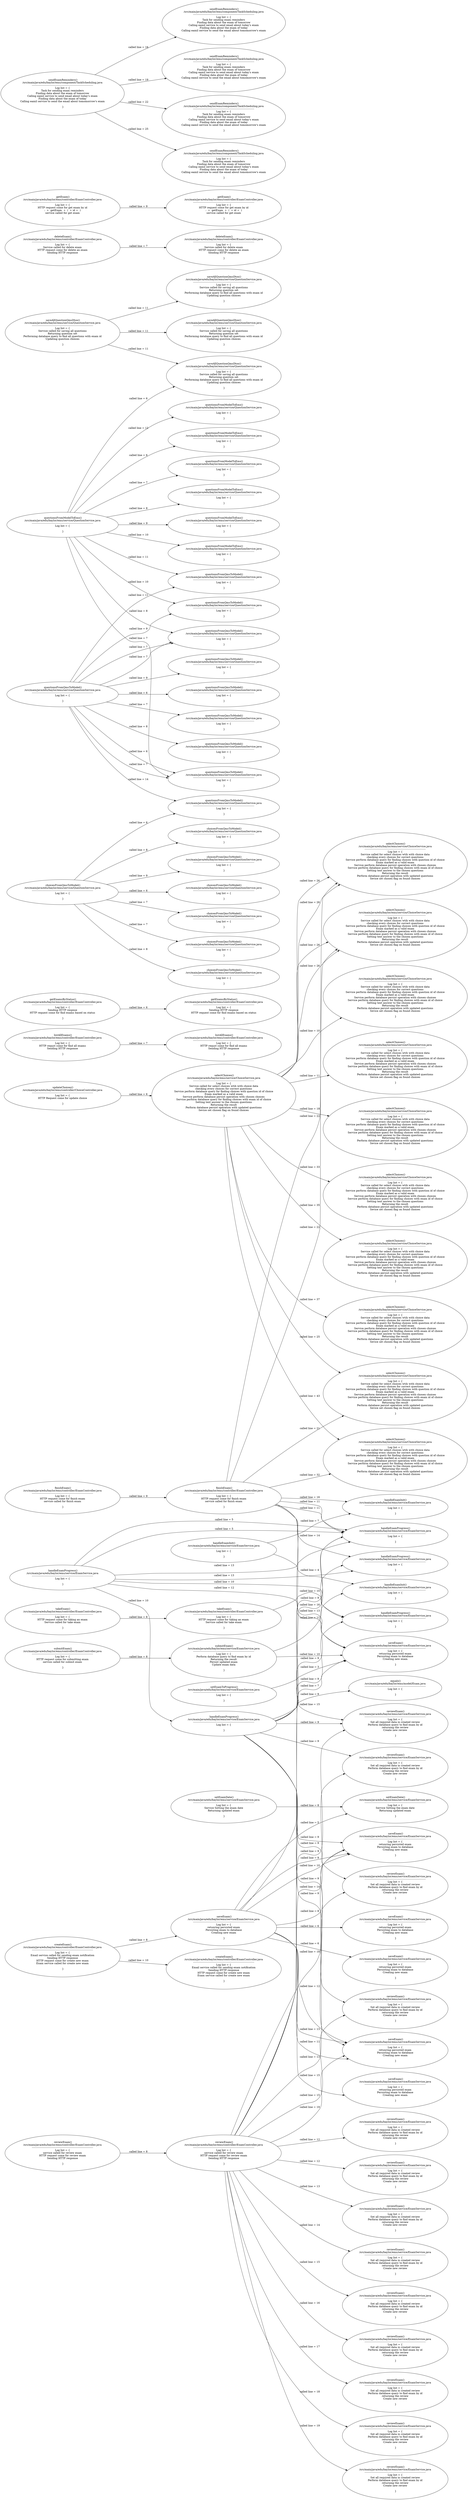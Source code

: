 digraph cil_rad {
rankdir = LR;
node [shape=oval];
  -1522508976 -> -1883702221[label =" called line = 6"];
  -1522508976 [ label = " updateChoices()
/src/main/java/edu/baylor/ems/controller/ChoiceController.java
 ---------------------------------------------------------------------------- 
 Log list = { 
HTTP Request come for update choice

 }" ];
-1883702221 [ label = " updateChoices()
/src/main/java/edu/baylor/ems/controller/ChoiceController.java
 ---------------------------------------------------------------------------- 
 Log list = { 
HTTP Request come for update choice

 }" ];
  -765435269 -> 313458668[label =" called line = 11"];
  -765435269 [ label = " finishExam()
/src/main/java/edu/baylor/ems/service/ExamService.java
 ---------------------------------------------------------------------------- 
 Log list = { 
Returning the result
Perform database query to find exam by id
Performing persist operation on updated exam
Updating the exam as correct
Checking the validity of exam questions
Setting exam status as done
Updating the data of found exam

 }" ];
313458668 [ label = " finishExam()
/src/main/java/edu/baylor/ems/service/ExamService.java
 ---------------------------------------------------------------------------- 
 Log list = { 
Returning the result
Perform database query to find exam by id
Performing persist operation on updated exam
Updating the exam as correct
Checking the validity of exam questions
Setting exam status as done
Updating the data of found exam

 }" ];
  -765435269 -> 313458668[label =" called line = 11"];
  -765435269 [ label = " finishExam()
/src/main/java/edu/baylor/ems/service/ExamService.java
 ---------------------------------------------------------------------------- 
 Log list = { 
Returning the result
Perform database query to find exam by id
Performing persist operation on updated exam
Updating the exam as correct
Checking the validity of exam questions
Setting exam status as done
Updating the data of found exam

 }" ];
313458668 [ label = " finishExam()
/src/main/java/edu/baylor/ems/service/ExamService.java
 ---------------------------------------------------------------------------- 
 Log list = { 
Returning the result
Perform database query to find exam by id
Performing persist operation on updated exam
Updating the exam as correct
Checking the validity of exam questions
Setting exam status as done
Updating the data of found exam

 }" ];
  -765435269 -> 112057022[label =" called line = 13"];
  -765435269 [ label = " finishExam()
/src/main/java/edu/baylor/ems/service/ExamService.java
 ---------------------------------------------------------------------------- 
 Log list = { 
Returning the result
Perform database query to find exam by id
Performing persist operation on updated exam
Updating the exam as correct
Checking the validity of exam questions
Setting exam status as done
Updating the data of found exam

 }" ];
112057022 [ label = " finishExam()
/src/main/java/edu/baylor/ems/service/ExamService.java
 ---------------------------------------------------------------------------- 
 Log list = { 
Returning the result
Perform database query to find exam by id
Performing persist operation on updated exam
Updating the exam as correct
Checking the validity of exam questions
Setting exam status as done
Updating the data of found exam

 }" ];
  -765435269 -> 2024423398[label =" called line = 14"];
  -765435269 [ label = " finishExam()
/src/main/java/edu/baylor/ems/service/ExamService.java
 ---------------------------------------------------------------------------- 
 Log list = { 
Returning the result
Perform database query to find exam by id
Performing persist operation on updated exam
Updating the exam as correct
Checking the validity of exam questions
Setting exam status as done
Updating the data of found exam

 }" ];
2024423398 [ label = " finishExam()
/src/main/java/edu/baylor/ems/service/ExamService.java
 ---------------------------------------------------------------------------- 
 Log list = { 
Returning the result
Perform database query to find exam by id
Performing persist operation on updated exam
Updating the exam as correct
Checking the validity of exam questions
Setting exam status as done
Updating the data of found exam

 }" ];
  -765435269 -> -1266120806[label =" called line = 15"];
  -765435269 [ label = " finishExam()
/src/main/java/edu/baylor/ems/service/ExamService.java
 ---------------------------------------------------------------------------- 
 Log list = { 
Returning the result
Perform database query to find exam by id
Performing persist operation on updated exam
Updating the exam as correct
Checking the validity of exam questions
Setting exam status as done
Updating the data of found exam

 }" ];
-1266120806 [ label = " finishExam()
/src/main/java/edu/baylor/ems/service/ExamService.java
 ---------------------------------------------------------------------------- 
 Log list = { 
Returning the result
Perform database query to find exam by id
Performing persist operation on updated exam
Updating the exam as correct
Checking the validity of exam questions
Setting exam status as done
Updating the data of found exam

 }" ];
  -765435269 -> -1146395165[label =" called line = 16"];
  -765435269 [ label = " finishExam()
/src/main/java/edu/baylor/ems/service/ExamService.java
 ---------------------------------------------------------------------------- 
 Log list = { 
Returning the result
Perform database query to find exam by id
Performing persist operation on updated exam
Updating the exam as correct
Checking the validity of exam questions
Setting exam status as done
Updating the data of found exam

 }" ];
-1146395165 [ label = " finishExam()
/src/main/java/edu/baylor/ems/service/ExamService.java
 ---------------------------------------------------------------------------- 
 Log list = { 
Returning the result
Perform database query to find exam by id
Performing persist operation on updated exam
Updating the exam as correct
Checking the validity of exam questions
Setting exam status as done
Updating the data of found exam

 }" ];
  -765435269 -> -1729524249[label =" called line = 22"];
  -765435269 [ label = " finishExam()
/src/main/java/edu/baylor/ems/service/ExamService.java
 ---------------------------------------------------------------------------- 
 Log list = { 
Returning the result
Perform database query to find exam by id
Performing persist operation on updated exam
Updating the exam as correct
Checking the validity of exam questions
Setting exam status as done
Updating the data of found exam

 }" ];
-1729524249 [ label = " finishExam()
/src/main/java/edu/baylor/ems/service/ExamService.java
 ---------------------------------------------------------------------------- 
 Log list = { 
Returning the result
Perform database query to find exam by id
Performing persist operation on updated exam
Updating the exam as correct
Checking the validity of exam questions
Setting exam status as done
Updating the data of found exam

 }" ];
  -765435269 -> 1543926999[label =" called line = 22"];
  -765435269 [ label = " finishExam()
/src/main/java/edu/baylor/ems/service/ExamService.java
 ---------------------------------------------------------------------------- 
 Log list = { 
Returning the result
Perform database query to find exam by id
Performing persist operation on updated exam
Updating the exam as correct
Checking the validity of exam questions
Setting exam status as done
Updating the data of found exam

 }" ];
1543926999 [ label = " finishExam()
/src/main/java/edu/baylor/ems/service/ExamService.java
 ---------------------------------------------------------------------------- 
 Log list = { 
Returning the result
Perform database query to find exam by id
Performing persist operation on updated exam
Updating the exam as correct
Checking the validity of exam questions
Setting exam status as done
Updating the data of found exam

 }" ];
  -765435269 -> -1648058276[label =" called line = 21"];
  -765435269 [ label = " finishExam()
/src/main/java/edu/baylor/ems/service/ExamService.java
 ---------------------------------------------------------------------------- 
 Log list = { 
Returning the result
Perform database query to find exam by id
Performing persist operation on updated exam
Updating the exam as correct
Checking the validity of exam questions
Setting exam status as done
Updating the data of found exam

 }" ];
-1648058276 [ label = " finishExam()
/src/main/java/edu/baylor/ems/service/ExamService.java
 ---------------------------------------------------------------------------- 
 Log list = { 
Returning the result
Perform database query to find exam by id
Performing persist operation on updated exam
Updating the exam as correct
Checking the validity of exam questions
Setting exam status as done
Updating the data of found exam

 }" ];
  -765435269 -> 39354690[label =" called line = 32"];
  -765435269 [ label = " finishExam()
/src/main/java/edu/baylor/ems/service/ExamService.java
 ---------------------------------------------------------------------------- 
 Log list = { 
Returning the result
Perform database query to find exam by id
Performing persist operation on updated exam
Updating the exam as correct
Checking the validity of exam questions
Setting exam status as done
Updating the data of found exam

 }" ];
39354690 [ label = " finishExam()
/src/main/java/edu/baylor/ems/service/ExamService.java
 ---------------------------------------------------------------------------- 
 Log list = { 
Returning the result
Perform database query to find exam by id
Performing persist operation on updated exam
Updating the exam as correct
Checking the validity of exam questions
Setting exam status as done
Updating the data of found exam

 }" ];
  -1282261070 -> 2059247168[label =" called line = 8"];
  -1282261070 [ label = " submitExam()
/src/main/java/edu/baylor/ems/controller/ExamController.java
 ---------------------------------------------------------------------------- 
 Log list = { 
HTTP request come for submitting exam
service called for submit exam

 }" ];
2059247168 [ label = " submitExam()
/src/main/java/edu/baylor/ems/controller/ExamController.java
 ---------------------------------------------------------------------------- 
 Log list = { 
HTTP request come for submitting exam
service called for submit exam

 }" ];
  -196491157 -> -568223020[label =" called line = 7"];
  -196491157 [ label = " listAllExams()
/src/main/java/edu/baylor/ems/controller/ExamController.java
 ---------------------------------------------------------------------------- 
 Log list = { 
HTTP requst come for find all exams
Sending HTTP response

 }" ];
-568223020 [ label = " listAllExams()
/src/main/java/edu/baylor/ems/controller/ExamController.java
 ---------------------------------------------------------------------------- 
 Log list = { 
HTTP requst come for find all exams
Sending HTTP response

 }" ];
  385086562 -> 238643422[label =" called line = 6"];
  385086562 [ label = " getExamsByStatus()
/src/main/java/edu/baylor/ems/controller/ExamController.java
 ---------------------------------------------------------------------------- 
 Log list = { 
Sending HTTP respnse
HTTP request come for find exams based on status

 }" ];
238643422 [ label = " getExamsByStatus()
/src/main/java/edu/baylor/ems/controller/ExamController.java
 ---------------------------------------------------------------------------- 
 Log list = { 
Sending HTTP respnse
HTTP request come for find exams based on status

 }" ];
  -548907548 -> 112057022[label =" called line = 3"];
  -548907548 [ label = " setExamToProgress()
/src/main/java/edu/baylor/ems/service/ExamService.java
 ---------------------------------------------------------------------------- 
 Log list = { 

 }" ];
112057022 [ label = " setExamToProgress()
/src/main/java/edu/baylor/ems/service/ExamService.java
 ---------------------------------------------------------------------------- 
 Log list = { 

 }" ];
  -757071274 -> -375616858[label =" called line = 6"];
  -757071274 [ label = " choicesFromQmsToModel()
/src/main/java/edu/baylor/ems/service/QuestionService.java
 ---------------------------------------------------------------------------- 
 Log list = { 

 }" ];
-375616858 [ label = " choicesFromQmsToModel()
/src/main/java/edu/baylor/ems/service/QuestionService.java
 ---------------------------------------------------------------------------- 
 Log list = { 

 }" ];
  -757071274 -> 154145509[label =" called line = 6"];
  -757071274 [ label = " choicesFromQmsToModel()
/src/main/java/edu/baylor/ems/service/QuestionService.java
 ---------------------------------------------------------------------------- 
 Log list = { 

 }" ];
154145509 [ label = " choicesFromQmsToModel()
/src/main/java/edu/baylor/ems/service/QuestionService.java
 ---------------------------------------------------------------------------- 
 Log list = { 

 }" ];
  -757071274 -> -173492811[label =" called line = 7"];
  -757071274 [ label = " choicesFromQmsToModel()
/src/main/java/edu/baylor/ems/service/QuestionService.java
 ---------------------------------------------------------------------------- 
 Log list = { 

 }" ];
-173492811 [ label = " choicesFromQmsToModel()
/src/main/java/edu/baylor/ems/service/QuestionService.java
 ---------------------------------------------------------------------------- 
 Log list = { 

 }" ];
  -757071274 -> -777866300[label =" called line = 7"];
  -757071274 [ label = " choicesFromQmsToModel()
/src/main/java/edu/baylor/ems/service/QuestionService.java
 ---------------------------------------------------------------------------- 
 Log list = { 

 }" ];
-777866300 [ label = " choicesFromQmsToModel()
/src/main/java/edu/baylor/ems/service/QuestionService.java
 ---------------------------------------------------------------------------- 
 Log list = { 

 }" ];
  -757071274 -> -380570899[label =" called line = 8"];
  -757071274 [ label = " choicesFromQmsToModel()
/src/main/java/edu/baylor/ems/service/QuestionService.java
 ---------------------------------------------------------------------------- 
 Log list = { 

 }" ];
-380570899 [ label = " choicesFromQmsToModel()
/src/main/java/edu/baylor/ems/service/QuestionService.java
 ---------------------------------------------------------------------------- 
 Log list = { 

 }" ];
  -757071274 -> 1914921900[label =" called line = 8"];
  -757071274 [ label = " choicesFromQmsToModel()
/src/main/java/edu/baylor/ems/service/QuestionService.java
 ---------------------------------------------------------------------------- 
 Log list = { 

 }" ];
1914921900 [ label = " choicesFromQmsToModel()
/src/main/java/edu/baylor/ems/service/QuestionService.java
 ---------------------------------------------------------------------------- 
 Log list = { 

 }" ];
  -757071274 -> 1085585648[label =" called line = 9"];
  -757071274 [ label = " choicesFromQmsToModel()
/src/main/java/edu/baylor/ems/service/QuestionService.java
 ---------------------------------------------------------------------------- 
 Log list = { 

 }" ];
1085585648 [ label = " choicesFromQmsToModel()
/src/main/java/edu/baylor/ems/service/QuestionService.java
 ---------------------------------------------------------------------------- 
 Log list = { 

 }" ];
  935906053 -> -17553005[label =" called line = 7"];
  935906053 [ label = " deleteExam()
/src/main/java/edu/baylor/ems/controller/ExamController.java
 ---------------------------------------------------------------------------- 
 Log list = { 
Service called for delete exam
HTTP request come for delete an exam
Sending HTTP response

 }" ];
-17553005 [ label = " deleteExam()
/src/main/java/edu/baylor/ems/controller/ExamController.java
 ---------------------------------------------------------------------------- 
 Log list = { 
Service called for delete exam
HTTP request come for delete an exam
Sending HTTP response

 }" ];
  1207751983 -> 200636849[label =" called line = 10"];
  1207751983 [ label = " takeExam()
/src/main/java/edu/baylor/ems/service/ExamService.java
 ---------------------------------------------------------------------------- 
 Log list = { 
Updating exam status
Perform database query to find exam by id
Checking exam validity
Returning the result

 }" ];
200636849 [ label = " takeExam()
/src/main/java/edu/baylor/ems/service/ExamService.java
 ---------------------------------------------------------------------------- 
 Log list = { 
Updating exam status
Perform database query to find exam by id
Checking exam validity
Returning the result

 }" ];
  188023789 -> -765435269[label =" called line = 9"];
  188023789 [ label = " finishExam()
/src/main/java/edu/baylor/ems/controller/ExamController.java
 ---------------------------------------------------------------------------- 
 Log list = { 
HTTP request come for finish exam
service called for finish exam

 }" ];
-765435269 [ label = " finishExam()
/src/main/java/edu/baylor/ems/controller/ExamController.java
 ---------------------------------------------------------------------------- 
 Log list = { 
HTTP request come for finish exam
service called for finish exam

 }" ];
  -616700480 -> -497523391[label =" called line = 6"];
  -616700480 [ label = " questionsFromModelToEms()
/src/main/java/edu/baylor/ems/service/QuestionService.java
 ---------------------------------------------------------------------------- 
 Log list = { 

 }" ];
-497523391 [ label = " questionsFromModelToEms()
/src/main/java/edu/baylor/ems/service/QuestionService.java
 ---------------------------------------------------------------------------- 
 Log list = { 

 }" ];
  -616700480 -> -1188653246[label =" called line = 6"];
  -616700480 [ label = " questionsFromModelToEms()
/src/main/java/edu/baylor/ems/service/QuestionService.java
 ---------------------------------------------------------------------------- 
 Log list = { 

 }" ];
-1188653246 [ label = " questionsFromModelToEms()
/src/main/java/edu/baylor/ems/service/QuestionService.java
 ---------------------------------------------------------------------------- 
 Log list = { 

 }" ];
  -616700480 -> -1568632120[label =" called line = 7"];
  -616700480 [ label = " questionsFromModelToEms()
/src/main/java/edu/baylor/ems/service/QuestionService.java
 ---------------------------------------------------------------------------- 
 Log list = { 

 }" ];
-1568632120 [ label = " questionsFromModelToEms()
/src/main/java/edu/baylor/ems/service/QuestionService.java
 ---------------------------------------------------------------------------- 
 Log list = { 

 }" ];
  -616700480 -> -24492855[label =" called line = 7"];
  -616700480 [ label = " questionsFromModelToEms()
/src/main/java/edu/baylor/ems/service/QuestionService.java
 ---------------------------------------------------------------------------- 
 Log list = { 

 }" ];
-24492855 [ label = " questionsFromModelToEms()
/src/main/java/edu/baylor/ems/service/QuestionService.java
 ---------------------------------------------------------------------------- 
 Log list = { 

 }" ];
  -616700480 -> -1540022189[label =" called line = 8"];
  -616700480 [ label = " questionsFromModelToEms()
/src/main/java/edu/baylor/ems/service/QuestionService.java
 ---------------------------------------------------------------------------- 
 Log list = { 

 }" ];
-1540022189 [ label = " questionsFromModelToEms()
/src/main/java/edu/baylor/ems/service/QuestionService.java
 ---------------------------------------------------------------------------- 
 Log list = { 

 }" ];
  -616700480 -> 4117076[label =" called line = 8"];
  -616700480 [ label = " questionsFromModelToEms()
/src/main/java/edu/baylor/ems/service/QuestionService.java
 ---------------------------------------------------------------------------- 
 Log list = { 

 }" ];
4117076 [ label = " questionsFromModelToEms()
/src/main/java/edu/baylor/ems/service/QuestionService.java
 ---------------------------------------------------------------------------- 
 Log list = { 

 }" ];
  -616700480 -> 2030617975[label =" called line = 9"];
  -616700480 [ label = " questionsFromModelToEms()
/src/main/java/edu/baylor/ems/service/QuestionService.java
 ---------------------------------------------------------------------------- 
 Log list = { 

 }" ];
2030617975 [ label = " questionsFromModelToEms()
/src/main/java/edu/baylor/ems/service/QuestionService.java
 ---------------------------------------------------------------------------- 
 Log list = { 

 }" ];
  -616700480 -> -978108186[label =" called line = 10"];
  -616700480 [ label = " questionsFromModelToEms()
/src/main/java/edu/baylor/ems/service/QuestionService.java
 ---------------------------------------------------------------------------- 
 Log list = { 

 }" ];
-978108186 [ label = " questionsFromModelToEms()
/src/main/java/edu/baylor/ems/service/QuestionService.java
 ---------------------------------------------------------------------------- 
 Log list = { 

 }" ];
  -616700480 -> -1645546777[label =" called line = 10"];
  -616700480 [ label = " questionsFromModelToEms()
/src/main/java/edu/baylor/ems/service/QuestionService.java
 ---------------------------------------------------------------------------- 
 Log list = { 

 }" ];
-1645546777 [ label = " questionsFromModelToEms()
/src/main/java/edu/baylor/ems/service/QuestionService.java
 ---------------------------------------------------------------------------- 
 Log list = { 

 }" ];
  -616700480 -> 2017361934[label =" called line = 11"];
  -616700480 [ label = " questionsFromModelToEms()
/src/main/java/edu/baylor/ems/service/QuestionService.java
 ---------------------------------------------------------------------------- 
 Log list = { 

 }" ];
2017361934 [ label = " questionsFromModelToEms()
/src/main/java/edu/baylor/ems/service/QuestionService.java
 ---------------------------------------------------------------------------- 
 Log list = { 

 }" ];
  -616700480 -> 75468303[label =" called line = 12"];
  -616700480 [ label = " questionsFromModelToEms()
/src/main/java/edu/baylor/ems/service/QuestionService.java
 ---------------------------------------------------------------------------- 
 Log list = { 

 }" ];
75468303 [ label = " questionsFromModelToEms()
/src/main/java/edu/baylor/ems/service/QuestionService.java
 ---------------------------------------------------------------------------- 
 Log list = { 

 }" ];
  2059247168 -> 112057022[label =" called line = 10"];
  2059247168 [ label = " submitExam()
/src/main/java/edu/baylor/ems/service/ExamService.java
 ---------------------------------------------------------------------------- 
 Log list = { 
Perform database query to find exam by id
Returning the result
Persist updated exam
Update exam data

 }" ];
112057022 [ label = " submitExam()
/src/main/java/edu/baylor/ems/service/ExamService.java
 ---------------------------------------------------------------------------- 
 Log list = { 
Perform database query to find exam by id
Returning the result
Persist updated exam
Update exam data

 }" ];
  2059247168 -> 2024423398[label =" called line = 11"];
  2059247168 [ label = " submitExam()
/src/main/java/edu/baylor/ems/service/ExamService.java
 ---------------------------------------------------------------------------- 
 Log list = { 
Perform database query to find exam by id
Returning the result
Persist updated exam
Update exam data

 }" ];
2024423398 [ label = " submitExam()
/src/main/java/edu/baylor/ems/service/ExamService.java
 ---------------------------------------------------------------------------- 
 Log list = { 
Perform database query to find exam by id
Returning the result
Persist updated exam
Update exam data

 }" ];
  -1969497703 -> -1266120806[label =" called line = 9"];
  -1969497703 [ label = " equals()
/src/main/java/edu/baylor/ems/model/Exam.java
 ---------------------------------------------------------------------------- 
 Log list = { 

 }" ];
-1266120806 [ label = " equals()
/src/main/java/edu/baylor/ems/model/Exam.java
 ---------------------------------------------------------------------------- 
 Log list = { 

 }" ];
  -1969497703 -> 1384296163[label =" called line = 9"];
  -1969497703 [ label = " equals()
/src/main/java/edu/baylor/ems/model/Exam.java
 ---------------------------------------------------------------------------- 
 Log list = { 

 }" ];
1384296163 [ label = " equals()
/src/main/java/edu/baylor/ems/model/Exam.java
 ---------------------------------------------------------------------------- 
 Log list = { 

 }" ];
  -1969497703 -> -419330376[label =" called line = 9"];
  -1969497703 [ label = " equals()
/src/main/java/edu/baylor/ems/model/Exam.java
 ---------------------------------------------------------------------------- 
 Log list = { 

 }" ];
-419330376 [ label = " equals()
/src/main/java/edu/baylor/ems/model/Exam.java
 ---------------------------------------------------------------------------- 
 Log list = { 

 }" ];
  -1969497703 -> -359405228[label =" called line = 9"];
  -1969497703 [ label = " equals()
/src/main/java/edu/baylor/ems/model/Exam.java
 ---------------------------------------------------------------------------- 
 Log list = { 

 }" ];
-359405228 [ label = " equals()
/src/main/java/edu/baylor/ems/model/Exam.java
 ---------------------------------------------------------------------------- 
 Log list = { 

 }" ];
  -1969497703 -> 313458668[label =" called line = 9"];
  -1969497703 [ label = " equals()
/src/main/java/edu/baylor/ems/model/Exam.java
 ---------------------------------------------------------------------------- 
 Log list = { 

 }" ];
313458668 [ label = " equals()
/src/main/java/edu/baylor/ems/model/Exam.java
 ---------------------------------------------------------------------------- 
 Log list = { 

 }" ];
  -1969497703 -> 200636849[label =" called line = 9"];
  -1969497703 [ label = " equals()
/src/main/java/edu/baylor/ems/model/Exam.java
 ---------------------------------------------------------------------------- 
 Log list = { 

 }" ];
200636849 [ label = " equals()
/src/main/java/edu/baylor/ems/model/Exam.java
 ---------------------------------------------------------------------------- 
 Log list = { 

 }" ];
  -1969497703 -> -1509637939[label =" called line = 9"];
  -1969497703 [ label = " equals()
/src/main/java/edu/baylor/ems/model/Exam.java
 ---------------------------------------------------------------------------- 
 Log list = { 

 }" ];
-1509637939 [ label = " equals()
/src/main/java/edu/baylor/ems/model/Exam.java
 ---------------------------------------------------------------------------- 
 Log list = { 

 }" ];
  -1969497703 -> -585282706[label =" called line = 9"];
  -1969497703 [ label = " equals()
/src/main/java/edu/baylor/ems/model/Exam.java
 ---------------------------------------------------------------------------- 
 Log list = { 

 }" ];
-585282706 [ label = " equals()
/src/main/java/edu/baylor/ems/model/Exam.java
 ---------------------------------------------------------------------------- 
 Log list = { 

 }" ];
  -1969497703 -> -79549514[label =" called line = 9"];
  -1969497703 [ label = " equals()
/src/main/java/edu/baylor/ems/model/Exam.java
 ---------------------------------------------------------------------------- 
 Log list = { 

 }" ];
-79549514 [ label = " equals()
/src/main/java/edu/baylor/ems/model/Exam.java
 ---------------------------------------------------------------------------- 
 Log list = { 

 }" ];
  -1969497703 -> 585805063[label =" called line = 9"];
  -1969497703 [ label = " equals()
/src/main/java/edu/baylor/ems/model/Exam.java
 ---------------------------------------------------------------------------- 
 Log list = { 

 }" ];
585805063 [ label = " equals()
/src/main/java/edu/baylor/ems/model/Exam.java
 ---------------------------------------------------------------------------- 
 Log list = { 

 }" ];
  -1590415810 -> -1950487596[label =" called line = 9"];
  -1590415810 [ label = " getExam()
/src/main/java/edu/baylor/ems/controller/ExamController.java
 ---------------------------------------------------------------------------- 
 Log list = { 
HTTP request come for get exam by id
:  +  getExam  +  (  + id +  )
service called for get exam

 }" ];
-1950487596 [ label = " getExam()
/src/main/java/edu/baylor/ems/controller/ExamController.java
 ---------------------------------------------------------------------------- 
 Log list = { 
HTTP request come for get exam by id
:  +  getExam  +  (  + id +  )
service called for get exam

 }" ];
  -392567424 -> -1266120806[label =" called line = 9"];
  -392567424 [ label = " reviewExam()
/src/main/java/edu/baylor/ems/service/ExamService.java
 ---------------------------------------------------------------------------- 
 Log list = { 
Set all required data in created review
Perform database query to find exam by id
returning the review
Create new review

 }" ];
-1266120806 [ label = " reviewExam()
/src/main/java/edu/baylor/ems/service/ExamService.java
 ---------------------------------------------------------------------------- 
 Log list = { 
Set all required data in created review
Perform database query to find exam by id
returning the review
Create new review

 }" ];
  -392567424 -> -1650194236[label =" called line = 12"];
  -392567424 [ label = " reviewExam()
/src/main/java/edu/baylor/ems/service/ExamService.java
 ---------------------------------------------------------------------------- 
 Log list = { 
Set all required data in created review
Perform database query to find exam by id
returning the review
Create new review

 }" ];
-1650194236 [ label = " reviewExam()
/src/main/java/edu/baylor/ems/service/ExamService.java
 ---------------------------------------------------------------------------- 
 Log list = { 
Set all required data in created review
Perform database query to find exam by id
returning the review
Create new review

 }" ];
  -392567424 -> -1709072092[label =" called line = 12"];
  -392567424 [ label = " reviewExam()
/src/main/java/edu/baylor/ems/service/ExamService.java
 ---------------------------------------------------------------------------- 
 Log list = { 
Set all required data in created review
Perform database query to find exam by id
returning the review
Create new review

 }" ];
-1709072092 [ label = " reviewExam()
/src/main/java/edu/baylor/ems/service/ExamService.java
 ---------------------------------------------------------------------------- 
 Log list = { 
Set all required data in created review
Perform database query to find exam by id
returning the review
Create new review

 }" ];
  -392567424 -> 1384296163[label =" called line = 13"];
  -392567424 [ label = " reviewExam()
/src/main/java/edu/baylor/ems/service/ExamService.java
 ---------------------------------------------------------------------------- 
 Log list = { 
Set all required data in created review
Perform database query to find exam by id
returning the review
Create new review

 }" ];
1384296163 [ label = " reviewExam()
/src/main/java/edu/baylor/ems/service/ExamService.java
 ---------------------------------------------------------------------------- 
 Log list = { 
Set all required data in created review
Perform database query to find exam by id
returning the review
Create new review

 }" ];
  -392567424 -> -236363867[label =" called line = 13"];
  -392567424 [ label = " reviewExam()
/src/main/java/edu/baylor/ems/service/ExamService.java
 ---------------------------------------------------------------------------- 
 Log list = { 
Set all required data in created review
Perform database query to find exam by id
returning the review
Create new review

 }" ];
-236363867 [ label = " reviewExam()
/src/main/java/edu/baylor/ems/service/ExamService.java
 ---------------------------------------------------------------------------- 
 Log list = { 
Set all required data in created review
Perform database query to find exam by id
returning the review
Create new review

 }" ];
  -392567424 -> -1509637939[label =" called line = 14"];
  -392567424 [ label = " reviewExam()
/src/main/java/edu/baylor/ems/service/ExamService.java
 ---------------------------------------------------------------------------- 
 Log list = { 
Set all required data in created review
Perform database query to find exam by id
returning the review
Create new review

 }" ];
-1509637939 [ label = " reviewExam()
/src/main/java/edu/baylor/ems/service/ExamService.java
 ---------------------------------------------------------------------------- 
 Log list = { 
Set all required data in created review
Perform database query to find exam by id
returning the review
Create new review

 }" ];
  -392567424 -> 1486124013[label =" called line = 14"];
  -392567424 [ label = " reviewExam()
/src/main/java/edu/baylor/ems/service/ExamService.java
 ---------------------------------------------------------------------------- 
 Log list = { 
Set all required data in created review
Perform database query to find exam by id
returning the review
Create new review

 }" ];
1486124013 [ label = " reviewExam()
/src/main/java/edu/baylor/ems/service/ExamService.java
 ---------------------------------------------------------------------------- 
 Log list = { 
Set all required data in created review
Perform database query to find exam by id
returning the review
Create new review

 }" ];
  -392567424 -> -585282706[label =" called line = 15"];
  -392567424 [ label = " reviewExam()
/src/main/java/edu/baylor/ems/service/ExamService.java
 ---------------------------------------------------------------------------- 
 Log list = { 
Set all required data in created review
Perform database query to find exam by id
returning the review
Create new review

 }" ];
-585282706 [ label = " reviewExam()
/src/main/java/edu/baylor/ems/service/ExamService.java
 ---------------------------------------------------------------------------- 
 Log list = { 
Set all required data in created review
Perform database query to find exam by id
returning the review
Create new review

 }" ];
  -392567424 -> -1366727154[label =" called line = 15"];
  -392567424 [ label = " reviewExam()
/src/main/java/edu/baylor/ems/service/ExamService.java
 ---------------------------------------------------------------------------- 
 Log list = { 
Set all required data in created review
Perform database query to find exam by id
returning the review
Create new review

 }" ];
-1366727154 [ label = " reviewExam()
/src/main/java/edu/baylor/ems/service/ExamService.java
 ---------------------------------------------------------------------------- 
 Log list = { 
Set all required data in created review
Perform database query to find exam by id
returning the review
Create new review

 }" ];
  -392567424 -> 313458668[label =" called line = 16"];
  -392567424 [ label = " reviewExam()
/src/main/java/edu/baylor/ems/service/ExamService.java
 ---------------------------------------------------------------------------- 
 Log list = { 
Set all required data in created review
Perform database query to find exam by id
returning the review
Create new review

 }" ];
313458668 [ label = " reviewExam()
/src/main/java/edu/baylor/ems/service/ExamService.java
 ---------------------------------------------------------------------------- 
 Log list = { 
Set all required data in created review
Perform database query to find exam by id
returning the review
Create new review

 }" ];
  -392567424 -> -1307201362[label =" called line = 16"];
  -392567424 [ label = " reviewExam()
/src/main/java/edu/baylor/ems/service/ExamService.java
 ---------------------------------------------------------------------------- 
 Log list = { 
Set all required data in created review
Perform database query to find exam by id
returning the review
Create new review

 }" ];
-1307201362 [ label = " reviewExam()
/src/main/java/edu/baylor/ems/service/ExamService.java
 ---------------------------------------------------------------------------- 
 Log list = { 
Set all required data in created review
Perform database query to find exam by id
returning the review
Create new review

 }" ];
  -392567424 -> 1734676432[label =" called line = 17"];
  -392567424 [ label = " reviewExam()
/src/main/java/edu/baylor/ems/service/ExamService.java
 ---------------------------------------------------------------------------- 
 Log list = { 
Set all required data in created review
Perform database query to find exam by id
returning the review
Create new review

 }" ];
1734676432 [ label = " reviewExam()
/src/main/java/edu/baylor/ems/service/ExamService.java
 ---------------------------------------------------------------------------- 
 Log list = { 
Set all required data in created review
Perform database query to find exam by id
returning the review
Create new review

 }" ];
  -392567424 -> -79549514[label =" called line = 18"];
  -392567424 [ label = " reviewExam()
/src/main/java/edu/baylor/ems/service/ExamService.java
 ---------------------------------------------------------------------------- 
 Log list = { 
Set all required data in created review
Perform database query to find exam by id
returning the review
Create new review

 }" ];
-79549514 [ label = " reviewExam()
/src/main/java/edu/baylor/ems/service/ExamService.java
 ---------------------------------------------------------------------------- 
 Log list = { 
Set all required data in created review
Perform database query to find exam by id
returning the review
Create new review

 }" ];
  -392567424 -> 846238712[label =" called line = 18"];
  -392567424 [ label = " reviewExam()
/src/main/java/edu/baylor/ems/service/ExamService.java
 ---------------------------------------------------------------------------- 
 Log list = { 
Set all required data in created review
Perform database query to find exam by id
returning the review
Create new review

 }" ];
846238712 [ label = " reviewExam()
/src/main/java/edu/baylor/ems/service/ExamService.java
 ---------------------------------------------------------------------------- 
 Log list = { 
Set all required data in created review
Perform database query to find exam by id
returning the review
Create new review

 }" ];
  -392567424 -> 585805063[label =" called line = 19"];
  -392567424 [ label = " reviewExam()
/src/main/java/edu/baylor/ems/service/ExamService.java
 ---------------------------------------------------------------------------- 
 Log list = { 
Set all required data in created review
Perform database query to find exam by id
returning the review
Create new review

 }" ];
585805063 [ label = " reviewExam()
/src/main/java/edu/baylor/ems/service/ExamService.java
 ---------------------------------------------------------------------------- 
 Log list = { 
Set all required data in created review
Perform database query to find exam by id
returning the review
Create new review

 }" ];
  -392567424 -> -2090323575[label =" called line = 19"];
  -392567424 [ label = " reviewExam()
/src/main/java/edu/baylor/ems/service/ExamService.java
 ---------------------------------------------------------------------------- 
 Log list = { 
Set all required data in created review
Perform database query to find exam by id
returning the review
Create new review

 }" ];
-2090323575 [ label = " reviewExam()
/src/main/java/edu/baylor/ems/service/ExamService.java
 ---------------------------------------------------------------------------- 
 Log list = { 
Set all required data in created review
Perform database query to find exam by id
returning the review
Create new review

 }" ];
  -395032227 -> 313458668[label =" called line = 5"];
  -395032227 [ label = " handleExamProgress()
/src/main/java/edu/baylor/ems/service/ExamService.java
 ---------------------------------------------------------------------------- 
 Log list = { 

 }" ];
313458668 [ label = " handleExamProgress()
/src/main/java/edu/baylor/ems/service/ExamService.java
 ---------------------------------------------------------------------------- 
 Log list = { 

 }" ];
  -395032227 -> 313458668[label =" called line = 5"];
  -395032227 [ label = " handleExamProgress()
/src/main/java/edu/baylor/ems/service/ExamService.java
 ---------------------------------------------------------------------------- 
 Log list = { 

 }" ];
313458668 [ label = " handleExamProgress()
/src/main/java/edu/baylor/ems/service/ExamService.java
 ---------------------------------------------------------------------------- 
 Log list = { 

 }" ];
  -395032227 -> 200636849[label =" called line = 10"];
  -395032227 [ label = " handleExamProgress()
/src/main/java/edu/baylor/ems/service/ExamService.java
 ---------------------------------------------------------------------------- 
 Log list = { 

 }" ];
200636849 [ label = " handleExamProgress()
/src/main/java/edu/baylor/ems/service/ExamService.java
 ---------------------------------------------------------------------------- 
 Log list = { 

 }" ];
  -395032227 -> -1969497703[label =" called line = 10"];
  -395032227 [ label = " handleExamProgress()
/src/main/java/edu/baylor/ems/service/ExamService.java
 ---------------------------------------------------------------------------- 
 Log list = { 

 }" ];
-1969497703 [ label = " handleExamProgress()
/src/main/java/edu/baylor/ems/service/ExamService.java
 ---------------------------------------------------------------------------- 
 Log list = { 

 }" ];
  -395032227 -> 112057022[label =" called line = 12"];
  -395032227 [ label = " handleExamProgress()
/src/main/java/edu/baylor/ems/service/ExamService.java
 ---------------------------------------------------------------------------- 
 Log list = { 

 }" ];
112057022 [ label = " handleExamProgress()
/src/main/java/edu/baylor/ems/service/ExamService.java
 ---------------------------------------------------------------------------- 
 Log list = { 

 }" ];
  -395032227 -> 313458668[label =" called line = 13"];
  -395032227 [ label = " handleExamProgress()
/src/main/java/edu/baylor/ems/service/ExamService.java
 ---------------------------------------------------------------------------- 
 Log list = { 

 }" ];
313458668 [ label = " handleExamProgress()
/src/main/java/edu/baylor/ems/service/ExamService.java
 ---------------------------------------------------------------------------- 
 Log list = { 

 }" ];
  -395032227 -> 2024423398[label =" called line = 13"];
  -395032227 [ label = " handleExamProgress()
/src/main/java/edu/baylor/ems/service/ExamService.java
 ---------------------------------------------------------------------------- 
 Log list = { 

 }" ];
2024423398 [ label = " handleExamProgress()
/src/main/java/edu/baylor/ems/service/ExamService.java
 ---------------------------------------------------------------------------- 
 Log list = { 

 }" ];
  1007627041 -> 1207751983[label =" called line = 8"];
  1007627041 [ label = " takeExam()
/src/main/java/edu/baylor/ems/controller/ExamController.java
 ---------------------------------------------------------------------------- 
 Log list = { 
HTTP request come for taking an exam
Service called for take exam

 }" ];
1207751983 [ label = " takeExam()
/src/main/java/edu/baylor/ems/controller/ExamController.java
 ---------------------------------------------------------------------------- 
 Log list = { 
HTTP request come for taking an exam
Service called for take exam

 }" ];
  -736998083 -> 1668418148[label =" called line = 16"];
  -736998083 [ label = " sendExamReminders()
/src/main/java/edu/baylor/ems/component/TaskScheduling.java
 ---------------------------------------------------------------------------- 
 Log list = { 
Task for sending exam reminders
Finding data about the exam of tomorrow
Calling eamil service to send email about today's exam
Finding data about the exam of today
Calling eamil service to send the email about tomomorrow's exam

 }" ];
1668418148 [ label = " sendExamReminders()
/src/main/java/edu/baylor/ems/component/TaskScheduling.java
 ---------------------------------------------------------------------------- 
 Log list = { 
Task for sending exam reminders
Finding data about the exam of tomorrow
Calling eamil service to send email about today's exam
Finding data about the exam of today
Calling eamil service to send the email about tomomorrow's exam

 }" ];
  -736998083 -> -1758845385[label =" called line = 19"];
  -736998083 [ label = " sendExamReminders()
/src/main/java/edu/baylor/ems/component/TaskScheduling.java
 ---------------------------------------------------------------------------- 
 Log list = { 
Task for sending exam reminders
Finding data about the exam of tomorrow
Calling eamil service to send email about today's exam
Finding data about the exam of today
Calling eamil service to send the email about tomomorrow's exam

 }" ];
-1758845385 [ label = " sendExamReminders()
/src/main/java/edu/baylor/ems/component/TaskScheduling.java
 ---------------------------------------------------------------------------- 
 Log list = { 
Task for sending exam reminders
Finding data about the exam of tomorrow
Calling eamil service to send email about today's exam
Finding data about the exam of today
Calling eamil service to send the email about tomomorrow's exam

 }" ];
  -736998083 -> 1816672885[label =" called line = 22"];
  -736998083 [ label = " sendExamReminders()
/src/main/java/edu/baylor/ems/component/TaskScheduling.java
 ---------------------------------------------------------------------------- 
 Log list = { 
Task for sending exam reminders
Finding data about the exam of tomorrow
Calling eamil service to send email about today's exam
Finding data about the exam of today
Calling eamil service to send the email about tomomorrow's exam

 }" ];
1816672885 [ label = " sendExamReminders()
/src/main/java/edu/baylor/ems/component/TaskScheduling.java
 ---------------------------------------------------------------------------- 
 Log list = { 
Task for sending exam reminders
Finding data about the exam of tomorrow
Calling eamil service to send email about today's exam
Finding data about the exam of today
Calling eamil service to send the email about tomomorrow's exam

 }" ];
  -736998083 -> 62265264[label =" called line = 25"];
  -736998083 [ label = " sendExamReminders()
/src/main/java/edu/baylor/ems/component/TaskScheduling.java
 ---------------------------------------------------------------------------- 
 Log list = { 
Task for sending exam reminders
Finding data about the exam of tomorrow
Calling eamil service to send email about today's exam
Finding data about the exam of today
Calling eamil service to send the email about tomomorrow's exam

 }" ];
62265264 [ label = " sendExamReminders()
/src/main/java/edu/baylor/ems/component/TaskScheduling.java
 ---------------------------------------------------------------------------- 
 Log list = { 
Task for sending exam reminders
Finding data about the exam of tomorrow
Calling eamil service to send email about today's exam
Finding data about the exam of today
Calling eamil service to send the email about tomomorrow's exam

 }" ];
  -1063230058 -> -899657307[label =" called line = 8"];
  -1063230058 [ label = " createExam()
/src/main/java/edu/baylor/ems/controller/ExamController.java
 ---------------------------------------------------------------------------- 
 Log list = { 
Email service called for sending exam notification
Sending HTTP response
HTTP request come for create new exam
Exam service called for create new exam

 }" ];
-899657307 [ label = " createExam()
/src/main/java/edu/baylor/ems/controller/ExamController.java
 ---------------------------------------------------------------------------- 
 Log list = { 
Email service called for sending exam notification
Sending HTTP response
HTTP request come for create new exam
Exam service called for create new exam

 }" ];
  -1063230058 -> -477620057[label =" called line = 10"];
  -1063230058 [ label = " createExam()
/src/main/java/edu/baylor/ems/controller/ExamController.java
 ---------------------------------------------------------------------------- 
 Log list = { 
Email service called for sending exam notification
Sending HTTP response
HTTP request come for create new exam
Exam service called for create new exam

 }" ];
-477620057 [ label = " createExam()
/src/main/java/edu/baylor/ems/controller/ExamController.java
 ---------------------------------------------------------------------------- 
 Log list = { 
Email service called for sending exam notification
Sending HTTP response
HTTP request come for create new exam
Exam service called for create new exam

 }" ];
  -1883702221 -> -1905964072[label =" called line = 10"];
  -1883702221 [ label = " selectChoices()
/src/main/java/edu/baylor/ems/service/ChoiceService.java
 ---------------------------------------------------------------------------- 
 Log list = { 
Service called for select choices wtih with choice data
checking every choices for correct questions
Service perform database query for finding choices with question id of choice
Exam marked as a valid exam
Service perform database persist operation with chosen choices
Service perform database query for finding choices with exam id of choice
Setting text answer to the chosen questions
Returning the result
Perform database persist operation with updated questions
Sevice set chosen flag on found choices

 }" ];
-1905964072 [ label = " selectChoices()
/src/main/java/edu/baylor/ems/service/ChoiceService.java
 ---------------------------------------------------------------------------- 
 Log list = { 
Service called for select choices wtih with choice data
checking every choices for correct questions
Service perform database query for finding choices with question id of choice
Exam marked as a valid exam
Service perform database persist operation with chosen choices
Service perform database query for finding choices with exam id of choice
Setting text answer to the chosen questions
Returning the result
Perform database persist operation with updated questions
Sevice set chosen flag on found choices

 }" ];
  -1883702221 -> 2128814972[label =" called line = 11"];
  -1883702221 [ label = " selectChoices()
/src/main/java/edu/baylor/ems/service/ChoiceService.java
 ---------------------------------------------------------------------------- 
 Log list = { 
Service called for select choices wtih with choice data
checking every choices for correct questions
Service perform database query for finding choices with question id of choice
Exam marked as a valid exam
Service perform database persist operation with chosen choices
Service perform database query for finding choices with exam id of choice
Setting text answer to the chosen questions
Returning the result
Perform database persist operation with updated questions
Sevice set chosen flag on found choices

 }" ];
2128814972 [ label = " selectChoices()
/src/main/java/edu/baylor/ems/service/ChoiceService.java
 ---------------------------------------------------------------------------- 
 Log list = { 
Service called for select choices wtih with choice data
checking every choices for correct questions
Service perform database query for finding choices with question id of choice
Exam marked as a valid exam
Service perform database persist operation with chosen choices
Service perform database query for finding choices with exam id of choice
Setting text answer to the chosen questions
Returning the result
Perform database persist operation with updated questions
Sevice set chosen flag on found choices

 }" ];
  -1883702221 -> -330844197[label =" called line = 18"];
  -1883702221 [ label = " selectChoices()
/src/main/java/edu/baylor/ems/service/ChoiceService.java
 ---------------------------------------------------------------------------- 
 Log list = { 
Service called for select choices wtih with choice data
checking every choices for correct questions
Service perform database query for finding choices with question id of choice
Exam marked as a valid exam
Service perform database persist operation with chosen choices
Service perform database query for finding choices with exam id of choice
Setting text answer to the chosen questions
Returning the result
Perform database persist operation with updated questions
Sevice set chosen flag on found choices

 }" ];
-330844197 [ label = " selectChoices()
/src/main/java/edu/baylor/ems/service/ChoiceService.java
 ---------------------------------------------------------------------------- 
 Log list = { 
Service called for select choices wtih with choice data
checking every choices for correct questions
Service perform database query for finding choices with question id of choice
Exam marked as a valid exam
Service perform database persist operation with chosen choices
Service perform database query for finding choices with exam id of choice
Setting text answer to the chosen questions
Returning the result
Perform database persist operation with updated questions
Sevice set chosen flag on found choices

 }" ];
  -1883702221 -> -1729524249[label =" called line = 26"];
  -1883702221 [ label = " selectChoices()
/src/main/java/edu/baylor/ems/service/ChoiceService.java
 ---------------------------------------------------------------------------- 
 Log list = { 
Service called for select choices wtih with choice data
checking every choices for correct questions
Service perform database query for finding choices with question id of choice
Exam marked as a valid exam
Service perform database persist operation with chosen choices
Service perform database query for finding choices with exam id of choice
Setting text answer to the chosen questions
Returning the result
Perform database persist operation with updated questions
Sevice set chosen flag on found choices

 }" ];
-1729524249 [ label = " selectChoices()
/src/main/java/edu/baylor/ems/service/ChoiceService.java
 ---------------------------------------------------------------------------- 
 Log list = { 
Service called for select choices wtih with choice data
checking every choices for correct questions
Service perform database query for finding choices with question id of choice
Exam marked as a valid exam
Service perform database persist operation with chosen choices
Service perform database query for finding choices with exam id of choice
Setting text answer to the chosen questions
Returning the result
Perform database persist operation with updated questions
Sevice set chosen flag on found choices

 }" ];
  -1883702221 -> 1543926999[label =" called line = 26"];
  -1883702221 [ label = " selectChoices()
/src/main/java/edu/baylor/ems/service/ChoiceService.java
 ---------------------------------------------------------------------------- 
 Log list = { 
Service called for select choices wtih with choice data
checking every choices for correct questions
Service perform database query for finding choices with question id of choice
Exam marked as a valid exam
Service perform database persist operation with chosen choices
Service perform database query for finding choices with exam id of choice
Setting text answer to the chosen questions
Returning the result
Perform database persist operation with updated questions
Sevice set chosen flag on found choices

 }" ];
1543926999 [ label = " selectChoices()
/src/main/java/edu/baylor/ems/service/ChoiceService.java
 ---------------------------------------------------------------------------- 
 Log list = { 
Service called for select choices wtih with choice data
checking every choices for correct questions
Service perform database query for finding choices with question id of choice
Exam marked as a valid exam
Service perform database persist operation with chosen choices
Service perform database query for finding choices with exam id of choice
Setting text answer to the chosen questions
Returning the result
Perform database persist operation with updated questions
Sevice set chosen flag on found choices

 }" ];
  -1883702221 -> -1729524249[label =" called line = 26"];
  -1883702221 [ label = " selectChoices()
/src/main/java/edu/baylor/ems/service/ChoiceService.java
 ---------------------------------------------------------------------------- 
 Log list = { 
Service called for select choices wtih with choice data
checking every choices for correct questions
Service perform database query for finding choices with question id of choice
Exam marked as a valid exam
Service perform database persist operation with chosen choices
Service perform database query for finding choices with exam id of choice
Setting text answer to the chosen questions
Returning the result
Perform database persist operation with updated questions
Sevice set chosen flag on found choices

 }" ];
-1729524249 [ label = " selectChoices()
/src/main/java/edu/baylor/ems/service/ChoiceService.java
 ---------------------------------------------------------------------------- 
 Log list = { 
Service called for select choices wtih with choice data
checking every choices for correct questions
Service perform database query for finding choices with question id of choice
Exam marked as a valid exam
Service perform database persist operation with chosen choices
Service perform database query for finding choices with exam id of choice
Setting text answer to the chosen questions
Returning the result
Perform database persist operation with updated questions
Sevice set chosen flag on found choices

 }" ];
  -1883702221 -> 1543926999[label =" called line = 26"];
  -1883702221 [ label = " selectChoices()
/src/main/java/edu/baylor/ems/service/ChoiceService.java
 ---------------------------------------------------------------------------- 
 Log list = { 
Service called for select choices wtih with choice data
checking every choices for correct questions
Service perform database query for finding choices with question id of choice
Exam marked as a valid exam
Service perform database persist operation with chosen choices
Service perform database query for finding choices with exam id of choice
Setting text answer to the chosen questions
Returning the result
Perform database persist operation with updated questions
Sevice set chosen flag on found choices

 }" ];
1543926999 [ label = " selectChoices()
/src/main/java/edu/baylor/ems/service/ChoiceService.java
 ---------------------------------------------------------------------------- 
 Log list = { 
Service called for select choices wtih with choice data
checking every choices for correct questions
Service perform database query for finding choices with question id of choice
Exam marked as a valid exam
Service perform database persist operation with chosen choices
Service perform database query for finding choices with exam id of choice
Setting text answer to the chosen questions
Returning the result
Perform database persist operation with updated questions
Sevice set chosen flag on found choices

 }" ];
  -1883702221 -> -1648058276[label =" called line = 25"];
  -1883702221 [ label = " selectChoices()
/src/main/java/edu/baylor/ems/service/ChoiceService.java
 ---------------------------------------------------------------------------- 
 Log list = { 
Service called for select choices wtih with choice data
checking every choices for correct questions
Service perform database query for finding choices with question id of choice
Exam marked as a valid exam
Service perform database persist operation with chosen choices
Service perform database query for finding choices with exam id of choice
Setting text answer to the chosen questions
Returning the result
Perform database persist operation with updated questions
Sevice set chosen flag on found choices

 }" ];
-1648058276 [ label = " selectChoices()
/src/main/java/edu/baylor/ems/service/ChoiceService.java
 ---------------------------------------------------------------------------- 
 Log list = { 
Service called for select choices wtih with choice data
checking every choices for correct questions
Service perform database query for finding choices with question id of choice
Exam marked as a valid exam
Service perform database persist operation with chosen choices
Service perform database query for finding choices with exam id of choice
Setting text answer to the chosen questions
Returning the result
Perform database persist operation with updated questions
Sevice set chosen flag on found choices

 }" ];
  -1883702221 -> -2032743373[label =" called line = 33"];
  -1883702221 [ label = " selectChoices()
/src/main/java/edu/baylor/ems/service/ChoiceService.java
 ---------------------------------------------------------------------------- 
 Log list = { 
Service called for select choices wtih with choice data
checking every choices for correct questions
Service perform database query for finding choices with question id of choice
Exam marked as a valid exam
Service perform database persist operation with chosen choices
Service perform database query for finding choices with exam id of choice
Setting text answer to the chosen questions
Returning the result
Perform database persist operation with updated questions
Sevice set chosen flag on found choices

 }" ];
-2032743373 [ label = " selectChoices()
/src/main/java/edu/baylor/ems/service/ChoiceService.java
 ---------------------------------------------------------------------------- 
 Log list = { 
Service called for select choices wtih with choice data
checking every choices for correct questions
Service perform database query for finding choices with question id of choice
Exam marked as a valid exam
Service perform database persist operation with chosen choices
Service perform database query for finding choices with exam id of choice
Setting text answer to the chosen questions
Returning the result
Perform database persist operation with updated questions
Sevice set chosen flag on found choices

 }" ];
  -1883702221 -> -1507200400[label =" called line = 35"];
  -1883702221 [ label = " selectChoices()
/src/main/java/edu/baylor/ems/service/ChoiceService.java
 ---------------------------------------------------------------------------- 
 Log list = { 
Service called for select choices wtih with choice data
checking every choices for correct questions
Service perform database query for finding choices with question id of choice
Exam marked as a valid exam
Service perform database persist operation with chosen choices
Service perform database query for finding choices with exam id of choice
Setting text answer to the chosen questions
Returning the result
Perform database persist operation with updated questions
Sevice set chosen flag on found choices

 }" ];
-1507200400 [ label = " selectChoices()
/src/main/java/edu/baylor/ems/service/ChoiceService.java
 ---------------------------------------------------------------------------- 
 Log list = { 
Service called for select choices wtih with choice data
checking every choices for correct questions
Service perform database query for finding choices with question id of choice
Exam marked as a valid exam
Service perform database persist operation with chosen choices
Service perform database query for finding choices with exam id of choice
Setting text answer to the chosen questions
Returning the result
Perform database persist operation with updated questions
Sevice set chosen flag on found choices

 }" ];
  -1883702221 -> 1856084025[label =" called line = 37"];
  -1883702221 [ label = " selectChoices()
/src/main/java/edu/baylor/ems/service/ChoiceService.java
 ---------------------------------------------------------------------------- 
 Log list = { 
Service called for select choices wtih with choice data
checking every choices for correct questions
Service perform database query for finding choices with question id of choice
Exam marked as a valid exam
Service perform database persist operation with chosen choices
Service perform database query for finding choices with exam id of choice
Setting text answer to the chosen questions
Returning the result
Perform database persist operation with updated questions
Sevice set chosen flag on found choices

 }" ];
1856084025 [ label = " selectChoices()
/src/main/java/edu/baylor/ems/service/ChoiceService.java
 ---------------------------------------------------------------------------- 
 Log list = { 
Service called for select choices wtih with choice data
checking every choices for correct questions
Service perform database query for finding choices with question id of choice
Exam marked as a valid exam
Service perform database persist operation with chosen choices
Service perform database query for finding choices with exam id of choice
Setting text answer to the chosen questions
Returning the result
Perform database persist operation with updated questions
Sevice set chosen flag on found choices

 }" ];
  -1883702221 -> 39354690[label =" called line = 43"];
  -1883702221 [ label = " selectChoices()
/src/main/java/edu/baylor/ems/service/ChoiceService.java
 ---------------------------------------------------------------------------- 
 Log list = { 
Service called for select choices wtih with choice data
checking every choices for correct questions
Service perform database query for finding choices with question id of choice
Exam marked as a valid exam
Service perform database persist operation with chosen choices
Service perform database query for finding choices with exam id of choice
Setting text answer to the chosen questions
Returning the result
Perform database persist operation with updated questions
Sevice set chosen flag on found choices

 }" ];
39354690 [ label = " selectChoices()
/src/main/java/edu/baylor/ems/service/ChoiceService.java
 ---------------------------------------------------------------------------- 
 Log list = { 
Service called for select choices wtih with choice data
checking every choices for correct questions
Service perform database query for finding choices with question id of choice
Exam marked as a valid exam
Service perform database persist operation with chosen choices
Service perform database query for finding choices with exam id of choice
Setting text answer to the chosen questions
Returning the result
Perform database persist operation with updated questions
Sevice set chosen flag on found choices

 }" ];
  560891634 -> -392567424[label =" called line = 8"];
  560891634 [ label = " reviewExam()
/src/main/java/edu/baylor/ems/controller/ExamController.java
 ---------------------------------------------------------------------------- 
 Log list = { 
service called for review exam
HTTP request come for review exam
Sending HTTP response

 }" ];
-392567424 [ label = " reviewExam()
/src/main/java/edu/baylor/ems/controller/ExamController.java
 ---------------------------------------------------------------------------- 
 Log list = { 
service called for review exam
HTTP request come for review exam
Sending HTTP response

 }" ];
  252074673 -> -1568632120[label =" called line = 6"];
  252074673 [ label = " questionsFromQmsToModel()
/src/main/java/edu/baylor/ems/service/QuestionService.java
 ---------------------------------------------------------------------------- 
 Log list = { 

 }" ];
-1568632120 [ label = " questionsFromQmsToModel()
/src/main/java/edu/baylor/ems/service/QuestionService.java
 ---------------------------------------------------------------------------- 
 Log list = { 

 }" ];
  252074673 -> 339097927[label =" called line = 6"];
  252074673 [ label = " questionsFromQmsToModel()
/src/main/java/edu/baylor/ems/service/QuestionService.java
 ---------------------------------------------------------------------------- 
 Log list = { 

 }" ];
339097927 [ label = " questionsFromQmsToModel()
/src/main/java/edu/baylor/ems/service/QuestionService.java
 ---------------------------------------------------------------------------- 
 Log list = { 

 }" ];
  252074673 -> -1540022189[label =" called line = 7"];
  252074673 [ label = " questionsFromQmsToModel()
/src/main/java/edu/baylor/ems/service/QuestionService.java
 ---------------------------------------------------------------------------- 
 Log list = { 

 }" ];
-1540022189 [ label = " questionsFromQmsToModel()
/src/main/java/edu/baylor/ems/service/QuestionService.java
 ---------------------------------------------------------------------------- 
 Log list = { 

 }" ];
  252074673 -> -1540022189[label =" called line = 7"];
  252074673 [ label = " questionsFromQmsToModel()
/src/main/java/edu/baylor/ems/service/QuestionService.java
 ---------------------------------------------------------------------------- 
 Log list = { 

 }" ];
-1540022189 [ label = " questionsFromQmsToModel()
/src/main/java/edu/baylor/ems/service/QuestionService.java
 ---------------------------------------------------------------------------- 
 Log list = { 

 }" ];
  252074673 -> -1568632120[label =" called line = 7"];
  252074673 [ label = " questionsFromQmsToModel()
/src/main/java/edu/baylor/ems/service/QuestionService.java
 ---------------------------------------------------------------------------- 
 Log list = { 

 }" ];
-1568632120 [ label = " questionsFromQmsToModel()
/src/main/java/edu/baylor/ems/service/QuestionService.java
 ---------------------------------------------------------------------------- 
 Log list = { 

 }" ];
  252074673 -> 367707858[label =" called line = 7"];
  252074673 [ label = " questionsFromQmsToModel()
/src/main/java/edu/baylor/ems/service/QuestionService.java
 ---------------------------------------------------------------------------- 
 Log list = { 

 }" ];
367707858 [ label = " questionsFromQmsToModel()
/src/main/java/edu/baylor/ems/service/QuestionService.java
 ---------------------------------------------------------------------------- 
 Log list = { 

 }" ];
  252074673 -> 433196164[label =" called line = 8"];
  252074673 [ label = " questionsFromQmsToModel()
/src/main/java/edu/baylor/ems/service/QuestionService.java
 ---------------------------------------------------------------------------- 
 Log list = { 

 }" ];
433196164 [ label = " questionsFromQmsToModel()
/src/main/java/edu/baylor/ems/service/QuestionService.java
 ---------------------------------------------------------------------------- 
 Log list = { 

 }" ];
  252074673 -> -978108186[label =" called line = 9"];
  252074673 [ label = " questionsFromQmsToModel()
/src/main/java/edu/baylor/ems/service/QuestionService.java
 ---------------------------------------------------------------------------- 
 Log list = { 

 }" ];
-978108186 [ label = " questionsFromQmsToModel()
/src/main/java/edu/baylor/ems/service/QuestionService.java
 ---------------------------------------------------------------------------- 
 Log list = { 

 }" ];
  252074673 -> 202475877[label =" called line = 9"];
  252074673 [ label = " questionsFromQmsToModel()
/src/main/java/edu/baylor/ems/service/QuestionService.java
 ---------------------------------------------------------------------------- 
 Log list = { 

 }" ];
202475877 [ label = " questionsFromQmsToModel()
/src/main/java/edu/baylor/ems/service/QuestionService.java
 ---------------------------------------------------------------------------- 
 Log list = { 

 }" ];
  252074673 -> 2017361934[label =" called line = 11"];
  252074673 [ label = " questionsFromQmsToModel()
/src/main/java/edu/baylor/ems/service/QuestionService.java
 ---------------------------------------------------------------------------- 
 Log list = { 

 }" ];
2017361934 [ label = " questionsFromQmsToModel()
/src/main/java/edu/baylor/ems/service/QuestionService.java
 ---------------------------------------------------------------------------- 
 Log list = { 

 }" ];
  252074673 -> 154145509[label =" called line = 14"];
  252074673 [ label = " questionsFromQmsToModel()
/src/main/java/edu/baylor/ems/service/QuestionService.java
 ---------------------------------------------------------------------------- 
 Log list = { 

 }" ];
154145509 [ label = " questionsFromQmsToModel()
/src/main/java/edu/baylor/ems/service/QuestionService.java
 ---------------------------------------------------------------------------- 
 Log list = { 

 }" ];
  -899657307 -> 1087589881[label =" called line = 5"];
  -899657307 [ label = " saveExam()
/src/main/java/edu/baylor/ems/service/ExamService.java
 ---------------------------------------------------------------------------- 
 Log list = { 
retunring persisted exam
Persisting exam to database
Creating new exam

 }" ];
1087589881 [ label = " saveExam()
/src/main/java/edu/baylor/ems/service/ExamService.java
 ---------------------------------------------------------------------------- 
 Log list = { 
retunring persisted exam
Persisting exam to database
Creating new exam

 }" ];
  -899657307 -> 1467312538[label =" called line = 6"];
  -899657307 [ label = " saveExam()
/src/main/java/edu/baylor/ems/service/ExamService.java
 ---------------------------------------------------------------------------- 
 Log list = { 
retunring persisted exam
Persisting exam to database
Creating new exam

 }" ];
1467312538 [ label = " saveExam()
/src/main/java/edu/baylor/ems/service/ExamService.java
 ---------------------------------------------------------------------------- 
 Log list = { 
retunring persisted exam
Persisting exam to database
Creating new exam

 }" ];
  -899657307 -> -337065927[label =" called line = 6"];
  -899657307 [ label = " saveExam()
/src/main/java/edu/baylor/ems/service/ExamService.java
 ---------------------------------------------------------------------------- 
 Log list = { 
retunring persisted exam
Persisting exam to database
Creating new exam

 }" ];
-337065927 [ label = " saveExam()
/src/main/java/edu/baylor/ems/service/ExamService.java
 ---------------------------------------------------------------------------- 
 Log list = { 
retunring persisted exam
Persisting exam to database
Creating new exam

 }" ];
  -899657307 -> 112057022[label =" called line = 7"];
  -899657307 [ label = " saveExam()
/src/main/java/edu/baylor/ems/service/ExamService.java
 ---------------------------------------------------------------------------- 
 Log list = { 
retunring persisted exam
Persisting exam to database
Creating new exam

 }" ];
112057022 [ label = " saveExam()
/src/main/java/edu/baylor/ems/service/ExamService.java
 ---------------------------------------------------------------------------- 
 Log list = { 
retunring persisted exam
Persisting exam to database
Creating new exam

 }" ];
  -899657307 -> -79549514[label =" called line = 8"];
  -899657307 [ label = " saveExam()
/src/main/java/edu/baylor/ems/service/ExamService.java
 ---------------------------------------------------------------------------- 
 Log list = { 
retunring persisted exam
Persisting exam to database
Creating new exam

 }" ];
-79549514 [ label = " saveExam()
/src/main/java/edu/baylor/ems/service/ExamService.java
 ---------------------------------------------------------------------------- 
 Log list = { 
retunring persisted exam
Persisting exam to database
Creating new exam

 }" ];
  -899657307 -> -79549514[label =" called line = 9"];
  -899657307 [ label = " saveExam()
/src/main/java/edu/baylor/ems/service/ExamService.java
 ---------------------------------------------------------------------------- 
 Log list = { 
retunring persisted exam
Persisting exam to database
Creating new exam

 }" ];
-79549514 [ label = " saveExam()
/src/main/java/edu/baylor/ems/service/ExamService.java
 ---------------------------------------------------------------------------- 
 Log list = { 
retunring persisted exam
Persisting exam to database
Creating new exam

 }" ];
  -899657307 -> -79549514[label =" called line = 10"];
  -899657307 [ label = " saveExam()
/src/main/java/edu/baylor/ems/service/ExamService.java
 ---------------------------------------------------------------------------- 
 Log list = { 
retunring persisted exam
Persisting exam to database
Creating new exam

 }" ];
-79549514 [ label = " saveExam()
/src/main/java/edu/baylor/ems/service/ExamService.java
 ---------------------------------------------------------------------------- 
 Log list = { 
retunring persisted exam
Persisting exam to database
Creating new exam

 }" ];
  -899657307 -> 585805063[label =" called line = 11"];
  -899657307 [ label = " saveExam()
/src/main/java/edu/baylor/ems/service/ExamService.java
 ---------------------------------------------------------------------------- 
 Log list = { 
retunring persisted exam
Persisting exam to database
Creating new exam

 }" ];
585805063 [ label = " saveExam()
/src/main/java/edu/baylor/ems/service/ExamService.java
 ---------------------------------------------------------------------------- 
 Log list = { 
retunring persisted exam
Persisting exam to database
Creating new exam

 }" ];
  -899657307 -> 585805063[label =" called line = 12"];
  -899657307 [ label = " saveExam()
/src/main/java/edu/baylor/ems/service/ExamService.java
 ---------------------------------------------------------------------------- 
 Log list = { 
retunring persisted exam
Persisting exam to database
Creating new exam

 }" ];
585805063 [ label = " saveExam()
/src/main/java/edu/baylor/ems/service/ExamService.java
 ---------------------------------------------------------------------------- 
 Log list = { 
retunring persisted exam
Persisting exam to database
Creating new exam

 }" ];
  -899657307 -> 585805063[label =" called line = 13"];
  -899657307 [ label = " saveExam()
/src/main/java/edu/baylor/ems/service/ExamService.java
 ---------------------------------------------------------------------------- 
 Log list = { 
retunring persisted exam
Persisting exam to database
Creating new exam

 }" ];
585805063 [ label = " saveExam()
/src/main/java/edu/baylor/ems/service/ExamService.java
 ---------------------------------------------------------------------------- 
 Log list = { 
retunring persisted exam
Persisting exam to database
Creating new exam

 }" ];
  -899657307 -> 793988775[label =" called line = 15"];
  -899657307 [ label = " saveExam()
/src/main/java/edu/baylor/ems/service/ExamService.java
 ---------------------------------------------------------------------------- 
 Log list = { 
retunring persisted exam
Persisting exam to database
Creating new exam

 }" ];
793988775 [ label = " saveExam()
/src/main/java/edu/baylor/ems/service/ExamService.java
 ---------------------------------------------------------------------------- 
 Log list = { 
retunring persisted exam
Persisting exam to database
Creating new exam

 }" ];
  -1811713590 -> 1087589881[label =" called line = 8"];
  -1811713590 [ label = " setExamDate()
/src/main/java/edu/baylor/ems/service/ExamService.java
 ---------------------------------------------------------------------------- 
 Log list = { 
Service Setting the exam date
Returning updated exam

 }" ];
1087589881 [ label = " setExamDate()
/src/main/java/edu/baylor/ems/service/ExamService.java
 ---------------------------------------------------------------------------- 
 Log list = { 
Service Setting the exam date
Returning updated exam

 }" ];
  1357612836 -> -497523391[label =" called line = 11"];
  1357612836 [ label = " saveAllQuestionQmsDtos()
/src/main/java/edu/baylor/ems/service/QuestionService.java
 ---------------------------------------------------------------------------- 
 Log list = { 
Service called for saving all questions
Returning question set
Performing database query to find all questions with exam id
Updating question choices

 }" ];
-497523391 [ label = " saveAllQuestionQmsDtos()
/src/main/java/edu/baylor/ems/service/QuestionService.java
 ---------------------------------------------------------------------------- 
 Log list = { 
Service called for saving all questions
Returning question set
Performing database query to find all questions with exam id
Updating question choices

 }" ];
  1357612836 -> -870872882[label =" called line = 11"];
  1357612836 [ label = " saveAllQuestionQmsDtos()
/src/main/java/edu/baylor/ems/service/QuestionService.java
 ---------------------------------------------------------------------------- 
 Log list = { 
Service called for saving all questions
Returning question set
Performing database query to find all questions with exam id
Updating question choices

 }" ];
-870872882 [ label = " saveAllQuestionQmsDtos()
/src/main/java/edu/baylor/ems/service/QuestionService.java
 ---------------------------------------------------------------------------- 
 Log list = { 
Service called for saving all questions
Returning question set
Performing database query to find all questions with exam id
Updating question choices

 }" ];
  1357612836 -> -728612733[label =" called line = 11"];
  1357612836 [ label = " saveAllQuestionQmsDtos()
/src/main/java/edu/baylor/ems/service/QuestionService.java
 ---------------------------------------------------------------------------- 
 Log list = { 
Service called for saving all questions
Returning question set
Performing database query to find all questions with exam id
Updating question choices

 }" ];
-728612733 [ label = " saveAllQuestionQmsDtos()
/src/main/java/edu/baylor/ems/service/QuestionService.java
 ---------------------------------------------------------------------------- 
 Log list = { 
Service called for saving all questions
Returning question set
Performing database query to find all questions with exam id
Updating question choices

 }" ];
  1129762432 -> -359405228[label =" called line = 4"];
  1129762432 [ label = " handleExamInit()
/src/main/java/edu/baylor/ems/service/ExamService.java
 ---------------------------------------------------------------------------- 
 Log list = { 

 }" ];
-359405228 [ label = " handleExamInit()
/src/main/java/edu/baylor/ems/service/ExamService.java
 ---------------------------------------------------------------------------- 
 Log list = { 

 }" ];
  1129762432 -> -1146395165[label =" called line = 7"];
  1129762432 [ label = " handleExamInit()
/src/main/java/edu/baylor/ems/service/ExamService.java
 ---------------------------------------------------------------------------- 
 Log list = { 

 }" ];
-1146395165 [ label = " handleExamInit()
/src/main/java/edu/baylor/ems/service/ExamService.java
 ---------------------------------------------------------------------------- 
 Log list = { 

 }" ];
}